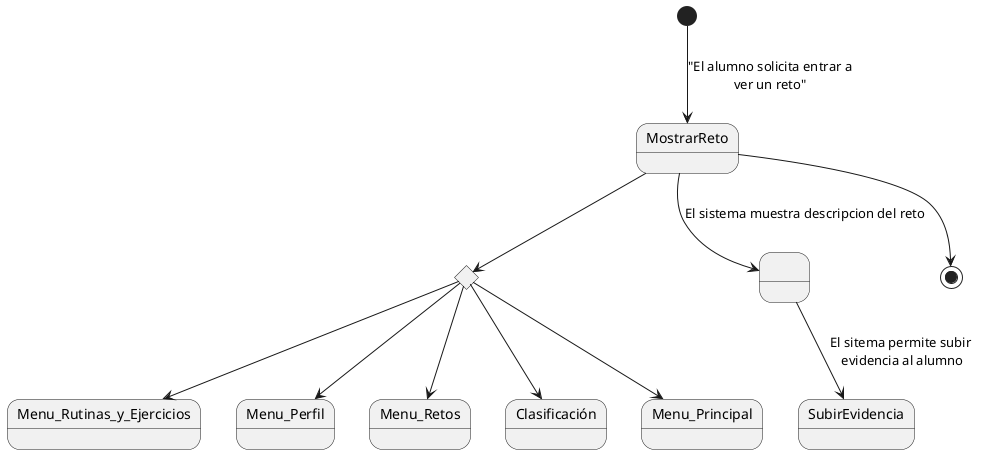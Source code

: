 @startuml
state Menu_Rutinas_y_Ejercicios
state rombo2 <<choice>>

state SubirEvidencia
state MostrarReto
state Menu_Perfil
state Menu_Retos
state Clasificación
state Menu_Principal
state " " as Estado1

[*] --> MostrarReto : "El alumno solicita entrar a\nver un reto"

MostrarReto --> Estado1 : El sistema muestra descripcion del reto
Estado1 --> SubirEvidencia : El sitema permite subir \nevidencia al alumno

MostrarReto --> rombo2
rombo2 --> Menu_Perfil
rombo2 --> Menu_Retos
rombo2 --> Clasificación
rombo2 --> Menu_Principal
rombo2 --> Menu_Rutinas_y_Ejercicios

MostrarReto --> [*]
@enduml
